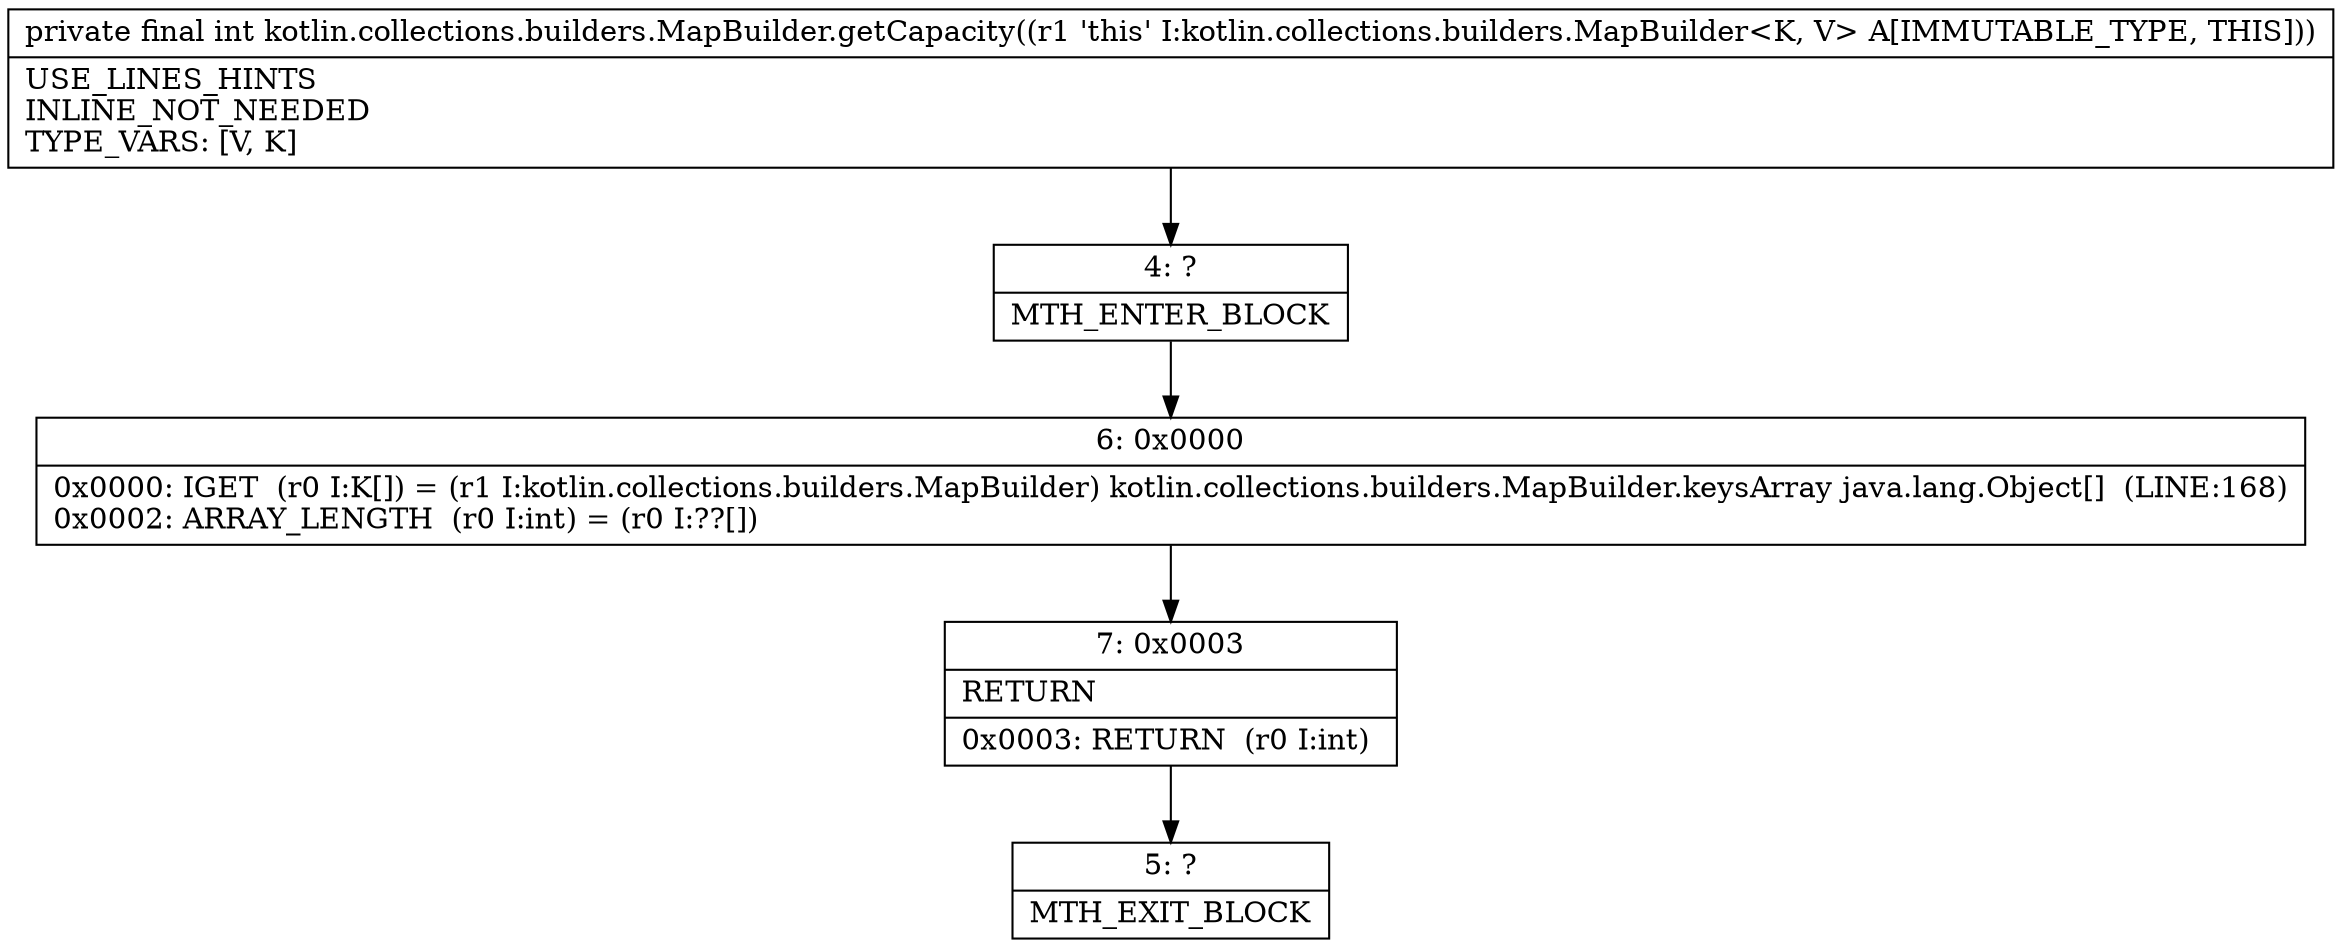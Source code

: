 digraph "CFG forkotlin.collections.builders.MapBuilder.getCapacity()I" {
Node_4 [shape=record,label="{4\:\ ?|MTH_ENTER_BLOCK\l}"];
Node_6 [shape=record,label="{6\:\ 0x0000|0x0000: IGET  (r0 I:K[]) = (r1 I:kotlin.collections.builders.MapBuilder) kotlin.collections.builders.MapBuilder.keysArray java.lang.Object[]  (LINE:168)\l0x0002: ARRAY_LENGTH  (r0 I:int) = (r0 I:??[]) \l}"];
Node_7 [shape=record,label="{7\:\ 0x0003|RETURN\l|0x0003: RETURN  (r0 I:int) \l}"];
Node_5 [shape=record,label="{5\:\ ?|MTH_EXIT_BLOCK\l}"];
MethodNode[shape=record,label="{private final int kotlin.collections.builders.MapBuilder.getCapacity((r1 'this' I:kotlin.collections.builders.MapBuilder\<K, V\> A[IMMUTABLE_TYPE, THIS]))  | USE_LINES_HINTS\lINLINE_NOT_NEEDED\lTYPE_VARS: [V, K]\l}"];
MethodNode -> Node_4;Node_4 -> Node_6;
Node_6 -> Node_7;
Node_7 -> Node_5;
}


